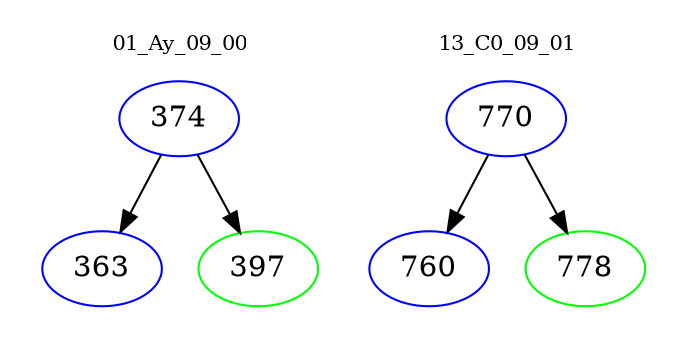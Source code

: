 digraph{
subgraph cluster_0 {
color = white
label = "01_Ay_09_00";
fontsize=10;
T0_374 [label="374", color="blue"]
T0_374 -> T0_363 [color="black"]
T0_363 [label="363", color="blue"]
T0_374 -> T0_397 [color="black"]
T0_397 [label="397", color="green"]
}
subgraph cluster_1 {
color = white
label = "13_C0_09_01";
fontsize=10;
T1_770 [label="770", color="blue"]
T1_770 -> T1_760 [color="black"]
T1_760 [label="760", color="blue"]
T1_770 -> T1_778 [color="black"]
T1_778 [label="778", color="green"]
}
}
